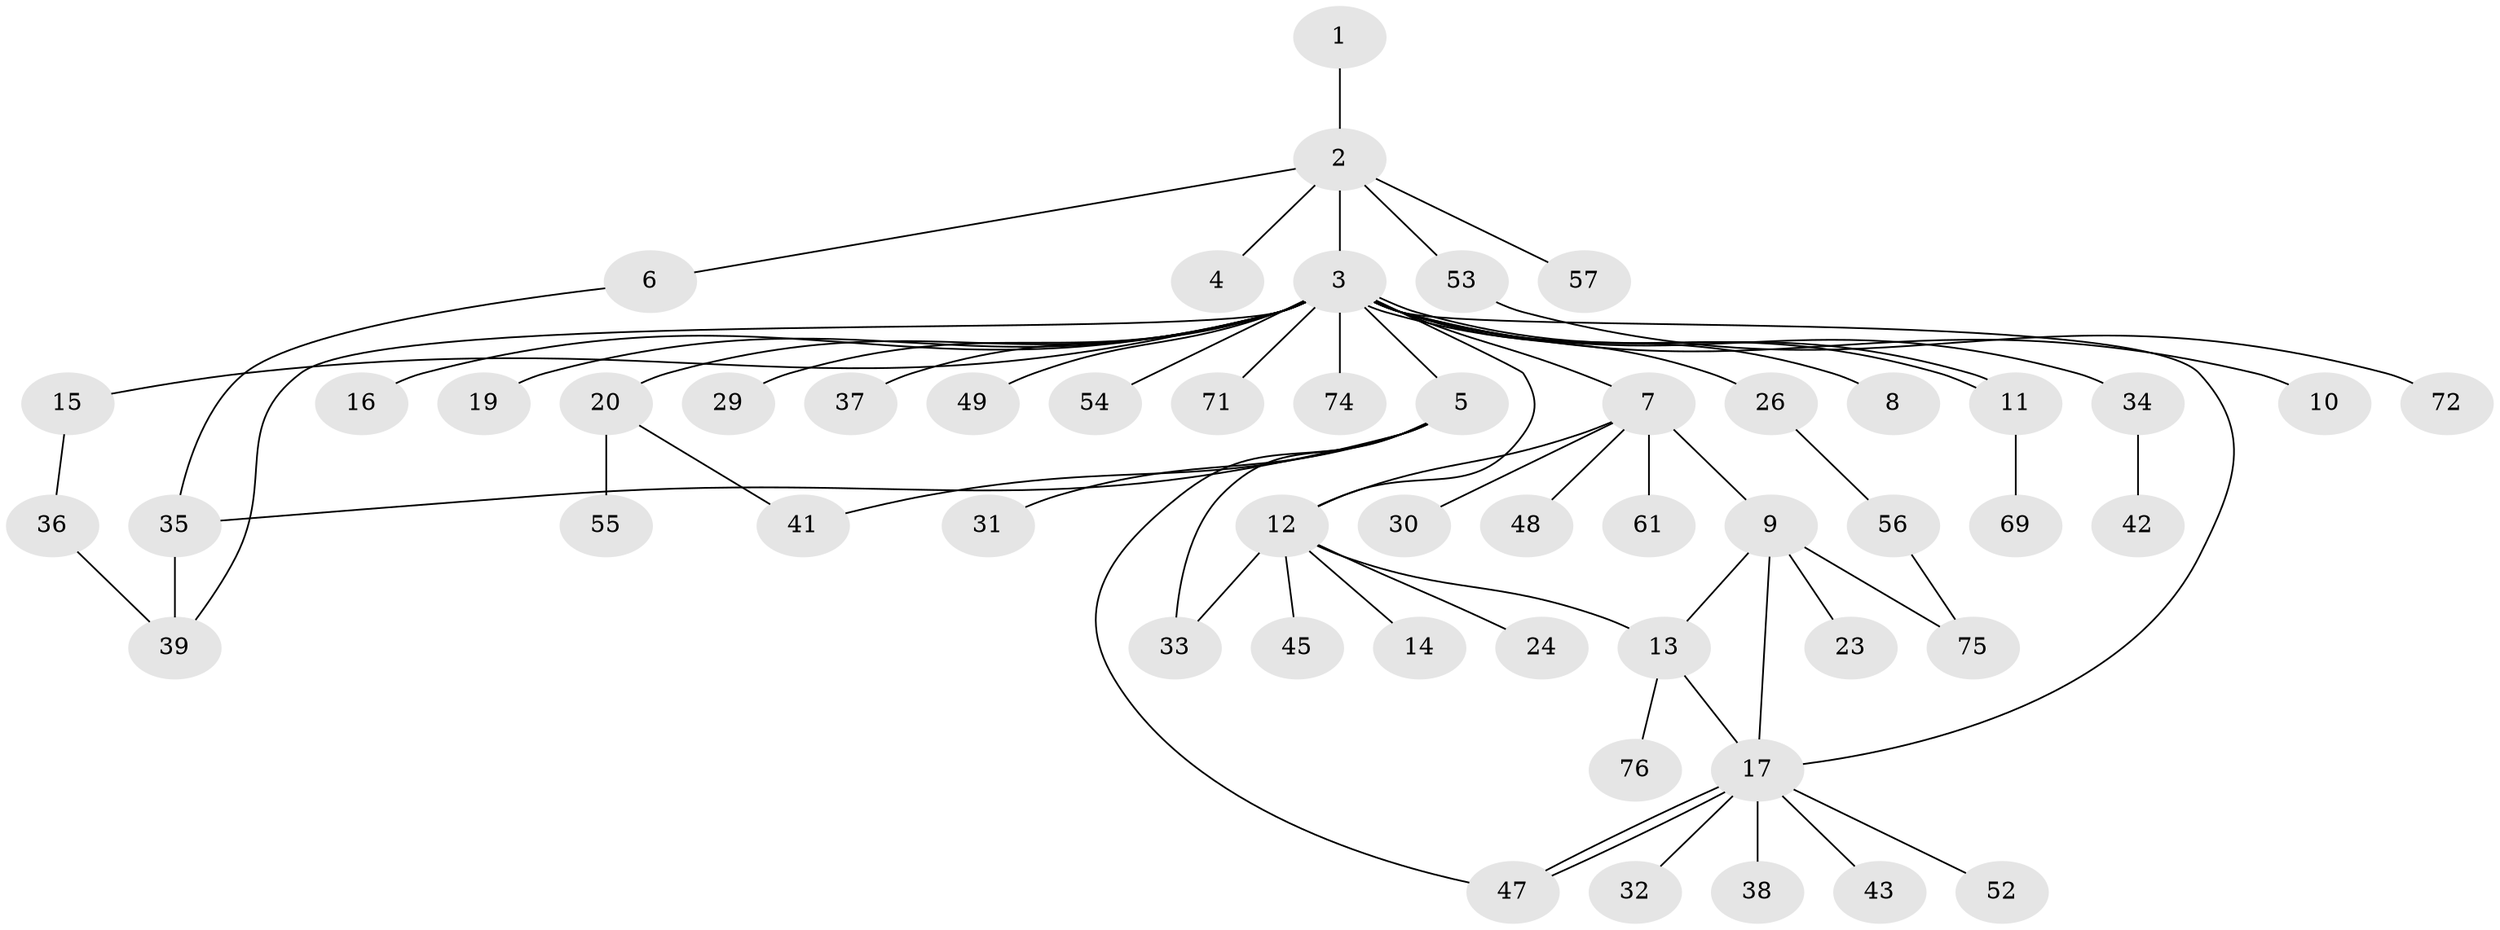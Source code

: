// original degree distribution, {1: 0.5131578947368421, 7: 0.039473684210526314, 22: 0.013157894736842105, 6: 0.02631578947368421, 3: 0.07894736842105263, 2: 0.27631578947368424, 4: 0.02631578947368421, 5: 0.013157894736842105, 9: 0.013157894736842105}
// Generated by graph-tools (version 1.1) at 2025/41/03/06/25 10:41:46]
// undirected, 53 vertices, 65 edges
graph export_dot {
graph [start="1"]
  node [color=gray90,style=filled];
  1;
  2 [super="+40"];
  3 [super="+21"];
  4;
  5 [super="+46"];
  6 [super="+68"];
  7 [super="+67"];
  8 [super="+63"];
  9 [super="+73"];
  10;
  11 [super="+22"];
  12 [super="+25"];
  13 [super="+44"];
  14 [super="+50"];
  15;
  16;
  17 [super="+18"];
  19 [super="+59"];
  20 [super="+28"];
  23;
  24 [super="+27"];
  26;
  29;
  30;
  31;
  32;
  33;
  34 [super="+70"];
  35 [super="+60"];
  36 [super="+51"];
  37;
  38;
  39 [super="+65"];
  41;
  42;
  43;
  45 [super="+58"];
  47;
  48;
  49;
  52 [super="+62"];
  53;
  54;
  55;
  56 [super="+64"];
  57;
  61 [super="+66"];
  69;
  71;
  72;
  74;
  75;
  76;
  1 -- 2;
  2 -- 3;
  2 -- 4;
  2 -- 6;
  2 -- 53;
  2 -- 57;
  3 -- 5;
  3 -- 7;
  3 -- 8;
  3 -- 10;
  3 -- 11;
  3 -- 11;
  3 -- 12;
  3 -- 15;
  3 -- 16;
  3 -- 19;
  3 -- 20;
  3 -- 26;
  3 -- 29;
  3 -- 34;
  3 -- 37;
  3 -- 49;
  3 -- 54;
  3 -- 71;
  3 -- 74;
  3 -- 17;
  3 -- 39;
  5 -- 31;
  5 -- 33;
  5 -- 35;
  5 -- 41;
  5 -- 47;
  6 -- 35;
  7 -- 9;
  7 -- 30;
  7 -- 48;
  7 -- 61;
  7 -- 12;
  9 -- 13;
  9 -- 17;
  9 -- 23;
  9 -- 75;
  11 -- 69;
  12 -- 13;
  12 -- 14;
  12 -- 24;
  12 -- 33;
  12 -- 45;
  13 -- 17;
  13 -- 76;
  15 -- 36;
  17 -- 32;
  17 -- 38;
  17 -- 43;
  17 -- 47;
  17 -- 47;
  17 -- 52;
  20 -- 41;
  20 -- 55;
  26 -- 56;
  34 -- 42;
  35 -- 39;
  36 -- 39;
  53 -- 72;
  56 -- 75;
}
